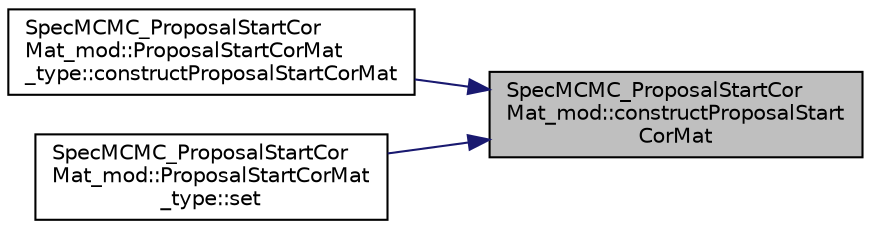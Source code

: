 digraph "SpecMCMC_ProposalStartCorMat_mod::constructProposalStartCorMat"
{
 // LATEX_PDF_SIZE
  edge [fontname="Helvetica",fontsize="10",labelfontname="Helvetica",labelfontsize="10"];
  node [fontname="Helvetica",fontsize="10",shape=record];
  rankdir="RL";
  Node1 [label="SpecMCMC_ProposalStartCor\lMat_mod::constructProposalStart\lCorMat",height=0.2,width=0.4,color="black", fillcolor="grey75", style="filled", fontcolor="black",tooltip=" "];
  Node1 -> Node2 [dir="back",color="midnightblue",fontsize="10",style="solid"];
  Node2 [label="SpecMCMC_ProposalStartCor\lMat_mod::ProposalStartCorMat\l_type::constructProposalStartCorMat",height=0.2,width=0.4,color="black", fillcolor="white", style="filled",URL="$structSpecMCMC__ProposalStartCorMat__mod_1_1ProposalStartCorMat__type.html#a41b36d5881cd171c3010eec0a874a2c3",tooltip=" "];
  Node1 -> Node3 [dir="back",color="midnightblue",fontsize="10",style="solid"];
  Node3 [label="SpecMCMC_ProposalStartCor\lMat_mod::ProposalStartCorMat\l_type::set",height=0.2,width=0.4,color="black", fillcolor="white", style="filled",URL="$structSpecMCMC__ProposalStartCorMat__mod_1_1ProposalStartCorMat__type.html#a01bee406006dbfb74333c511eaf3a3e1",tooltip=" "];
}
